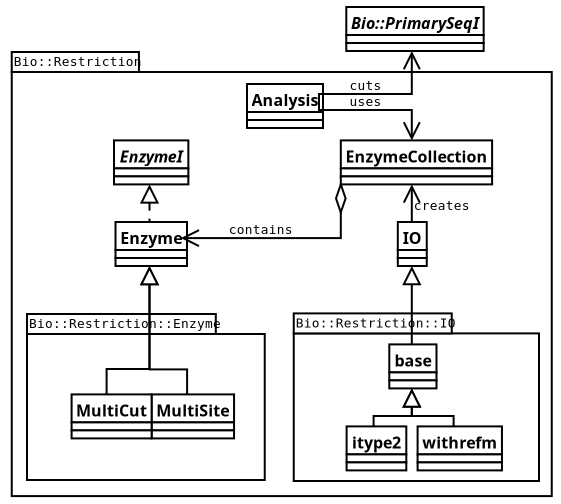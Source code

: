 <?xml version="1.0" encoding="UTF-8"?>
<dia:diagram xmlns:dia="http://www.lysator.liu.se/~alla/dia/"><dia:layer name="Background" visible="true"><dia:object type="Standard - Box" version="0" id="O0"><dia:attribute name="obj_pos"><dia:point val="29.63,24.28"/></dia:attribute><dia:attribute name="obj_bb"><dia:rectangle val="29.58,24.23;31.117,25.63"/></dia:attribute><dia:attribute name="elem_corner"><dia:point val="29.63,24.28"/></dia:attribute><dia:attribute name="elem_width"><dia:real val="1.437"/></dia:attribute><dia:attribute name="elem_height"><dia:real val="1.3"/></dia:attribute><dia:attribute name="border_color"><dia:color val="#ffffff"/></dia:attribute><dia:attribute name="show_background"><dia:boolean val="true"/></dia:attribute></dia:object><dia:object type="UML - LargePackage" version="0" id="O1"><dia:attribute name="obj_pos"><dia:point val="3.687,4.05"/></dia:attribute><dia:attribute name="obj_bb"><dia:rectangle val="3.637,2.2;30.737,25.305"/></dia:attribute><dia:attribute name="elem_corner"><dia:point val="3.687,4.05"/></dia:attribute><dia:attribute name="elem_width"><dia:real val="27"/></dia:attribute><dia:attribute name="elem_height"><dia:real val="21.205"/></dia:attribute><dia:attribute name="stereotype"><dia:string>##</dia:string></dia:attribute><dia:attribute name="name"><dia:string>#Bio::Restriction#</dia:string></dia:attribute></dia:object><dia:object type="UML - Class" version="0" id="O2"><dia:attribute name="obj_pos"><dia:point val="15.45,4.65"/></dia:attribute><dia:attribute name="obj_bb"><dia:rectangle val="15.4,4.6;19.1,6.9"/></dia:attribute><dia:attribute name="elem_corner"><dia:point val="15.45,4.65"/></dia:attribute><dia:attribute name="elem_width"><dia:real val="3.6"/></dia:attribute><dia:attribute name="elem_height"><dia:real val="2.2"/></dia:attribute><dia:attribute name="name"><dia:string>#Analysis#</dia:string></dia:attribute><dia:attribute name="stereotype"><dia:string>##</dia:string></dia:attribute><dia:attribute name="comment"><dia:string>##</dia:string></dia:attribute><dia:attribute name="abstract"><dia:boolean val="false"/></dia:attribute><dia:attribute name="suppress_attributes"><dia:boolean val="false"/></dia:attribute><dia:attribute name="suppress_operations"><dia:boolean val="false"/></dia:attribute><dia:attribute name="visible_attributes"><dia:boolean val="true"/></dia:attribute><dia:attribute name="visible_operations"><dia:boolean val="true"/></dia:attribute><dia:attribute name="visible_comments"><dia:boolean val="false"/></dia:attribute><dia:attribute name="foreground_color"><dia:color val="#000000"/></dia:attribute><dia:attribute name="background_color"><dia:color val="#ffffff"/></dia:attribute><dia:attribute name="normal_font"><dia:font family="monospace" style="0" name="Courier"/></dia:attribute><dia:attribute name="abstract_font"><dia:font family="monospace" style="88" name="Courier"/></dia:attribute><dia:attribute name="polymorphic_font"><dia:font family="monospace" style="8" name="Courier"/></dia:attribute><dia:attribute name="classname_font"><dia:font family="sans" style="80" name="Courier"/></dia:attribute><dia:attribute name="abstract_classname_font"><dia:font family="sans" style="88" name="Courier"/></dia:attribute><dia:attribute name="comment_font"><dia:font family="sans" style="8" name="Courier"/></dia:attribute><dia:attribute name="font_height"><dia:real val="0.8"/></dia:attribute><dia:attribute name="polymorphic_font_height"><dia:real val="0.8"/></dia:attribute><dia:attribute name="abstract_font_height"><dia:real val="0.8"/></dia:attribute><dia:attribute name="classname_font_height"><dia:real val="1"/></dia:attribute><dia:attribute name="abstract_classname_font_height"><dia:real val="1"/></dia:attribute><dia:attribute name="comment_font_height"><dia:real val="1"/></dia:attribute><dia:attribute name="attributes"/><dia:attribute name="operations"/><dia:attribute name="template"><dia:boolean val="false"/></dia:attribute><dia:attribute name="templates"/></dia:object><dia:object type="UML - Class" version="0" id="O3"><dia:attribute name="obj_pos"><dia:point val="8.875,11.55"/></dia:attribute><dia:attribute name="obj_bb"><dia:rectangle val="8.825,11.5;12.325,13.8"/></dia:attribute><dia:attribute name="elem_corner"><dia:point val="8.875,11.55"/></dia:attribute><dia:attribute name="elem_width"><dia:real val="3.4"/></dia:attribute><dia:attribute name="elem_height"><dia:real val="2.2"/></dia:attribute><dia:attribute name="name"><dia:string>#Enzyme#</dia:string></dia:attribute><dia:attribute name="stereotype"><dia:string>##</dia:string></dia:attribute><dia:attribute name="comment"><dia:string>##</dia:string></dia:attribute><dia:attribute name="abstract"><dia:boolean val="false"/></dia:attribute><dia:attribute name="suppress_attributes"><dia:boolean val="false"/></dia:attribute><dia:attribute name="suppress_operations"><dia:boolean val="false"/></dia:attribute><dia:attribute name="visible_attributes"><dia:boolean val="true"/></dia:attribute><dia:attribute name="visible_operations"><dia:boolean val="true"/></dia:attribute><dia:attribute name="visible_comments"><dia:boolean val="false"/></dia:attribute><dia:attribute name="foreground_color"><dia:color val="#000000"/></dia:attribute><dia:attribute name="background_color"><dia:color val="#ffffff"/></dia:attribute><dia:attribute name="normal_font"><dia:font family="monospace" style="0" name="Courier"/></dia:attribute><dia:attribute name="abstract_font"><dia:font family="monospace" style="88" name="Courier"/></dia:attribute><dia:attribute name="polymorphic_font"><dia:font family="monospace" style="8" name="Courier"/></dia:attribute><dia:attribute name="classname_font"><dia:font family="sans" style="80" name="Courier"/></dia:attribute><dia:attribute name="abstract_classname_font"><dia:font family="sans" style="88" name="Courier"/></dia:attribute><dia:attribute name="comment_font"><dia:font family="sans" style="8" name="Courier"/></dia:attribute><dia:attribute name="font_height"><dia:real val="0.8"/></dia:attribute><dia:attribute name="polymorphic_font_height"><dia:real val="0.8"/></dia:attribute><dia:attribute name="abstract_font_height"><dia:real val="0.8"/></dia:attribute><dia:attribute name="classname_font_height"><dia:real val="1"/></dia:attribute><dia:attribute name="abstract_classname_font_height"><dia:real val="1"/></dia:attribute><dia:attribute name="comment_font_height"><dia:real val="1"/></dia:attribute><dia:attribute name="attributes"/><dia:attribute name="operations"/><dia:attribute name="template"><dia:boolean val="false"/></dia:attribute><dia:attribute name="templates"/></dia:object><dia:object type="UML - Class" version="0" id="O4"><dia:attribute name="obj_pos"><dia:point val="20.14,7.47"/></dia:attribute><dia:attribute name="obj_bb"><dia:rectangle val="20.09,7.42;27.29,9.72"/></dia:attribute><dia:attribute name="elem_corner"><dia:point val="20.14,7.47"/></dia:attribute><dia:attribute name="elem_width"><dia:real val="7.1"/></dia:attribute><dia:attribute name="elem_height"><dia:real val="2.2"/></dia:attribute><dia:attribute name="name"><dia:string>#EnzymeCollection#</dia:string></dia:attribute><dia:attribute name="stereotype"><dia:string>##</dia:string></dia:attribute><dia:attribute name="comment"><dia:string>##</dia:string></dia:attribute><dia:attribute name="abstract"><dia:boolean val="false"/></dia:attribute><dia:attribute name="suppress_attributes"><dia:boolean val="false"/></dia:attribute><dia:attribute name="suppress_operations"><dia:boolean val="false"/></dia:attribute><dia:attribute name="visible_attributes"><dia:boolean val="true"/></dia:attribute><dia:attribute name="visible_operations"><dia:boolean val="true"/></dia:attribute><dia:attribute name="visible_comments"><dia:boolean val="false"/></dia:attribute><dia:attribute name="foreground_color"><dia:color val="#000000"/></dia:attribute><dia:attribute name="background_color"><dia:color val="#ffffff"/></dia:attribute><dia:attribute name="normal_font"><dia:font family="monospace" style="0" name="Courier"/></dia:attribute><dia:attribute name="abstract_font"><dia:font family="monospace" style="88" name="Courier"/></dia:attribute><dia:attribute name="polymorphic_font"><dia:font family="monospace" style="8" name="Courier"/></dia:attribute><dia:attribute name="classname_font"><dia:font family="sans" style="80" name="Courier"/></dia:attribute><dia:attribute name="abstract_classname_font"><dia:font family="sans" style="88" name="Courier"/></dia:attribute><dia:attribute name="comment_font"><dia:font family="sans" style="8" name="Courier"/></dia:attribute><dia:attribute name="font_height"><dia:real val="0.8"/></dia:attribute><dia:attribute name="polymorphic_font_height"><dia:real val="0.8"/></dia:attribute><dia:attribute name="abstract_font_height"><dia:real val="0.8"/></dia:attribute><dia:attribute name="classname_font_height"><dia:real val="1"/></dia:attribute><dia:attribute name="abstract_classname_font_height"><dia:real val="1"/></dia:attribute><dia:attribute name="comment_font_height"><dia:real val="1"/></dia:attribute><dia:attribute name="attributes"/><dia:attribute name="operations"/><dia:attribute name="template"><dia:boolean val="false"/></dia:attribute><dia:attribute name="templates"/></dia:object><dia:object type="UML - Class" version="0" id="O5"><dia:attribute name="obj_pos"><dia:point val="22.99,11.55"/></dia:attribute><dia:attribute name="obj_bb"><dia:rectangle val="22.94,11.5;24.44,13.8"/></dia:attribute><dia:attribute name="elem_corner"><dia:point val="22.99,11.55"/></dia:attribute><dia:attribute name="elem_width"><dia:real val="1.4"/></dia:attribute><dia:attribute name="elem_height"><dia:real val="2.2"/></dia:attribute><dia:attribute name="name"><dia:string>#IO#</dia:string></dia:attribute><dia:attribute name="stereotype"><dia:string>##</dia:string></dia:attribute><dia:attribute name="comment"><dia:string>##</dia:string></dia:attribute><dia:attribute name="abstract"><dia:boolean val="false"/></dia:attribute><dia:attribute name="suppress_attributes"><dia:boolean val="false"/></dia:attribute><dia:attribute name="suppress_operations"><dia:boolean val="false"/></dia:attribute><dia:attribute name="visible_attributes"><dia:boolean val="true"/></dia:attribute><dia:attribute name="visible_operations"><dia:boolean val="true"/></dia:attribute><dia:attribute name="visible_comments"><dia:boolean val="false"/></dia:attribute><dia:attribute name="foreground_color"><dia:color val="#000000"/></dia:attribute><dia:attribute name="background_color"><dia:color val="#ffffff"/></dia:attribute><dia:attribute name="normal_font"><dia:font family="monospace" style="0" name="Courier"/></dia:attribute><dia:attribute name="abstract_font"><dia:font family="monospace" style="88" name="Courier"/></dia:attribute><dia:attribute name="polymorphic_font"><dia:font family="monospace" style="8" name="Courier"/></dia:attribute><dia:attribute name="classname_font"><dia:font family="sans" style="80" name="Courier"/></dia:attribute><dia:attribute name="abstract_classname_font"><dia:font family="sans" style="88" name="Courier"/></dia:attribute><dia:attribute name="comment_font"><dia:font family="sans" style="8" name="Courier"/></dia:attribute><dia:attribute name="font_height"><dia:real val="0.8"/></dia:attribute><dia:attribute name="polymorphic_font_height"><dia:real val="0.8"/></dia:attribute><dia:attribute name="abstract_font_height"><dia:real val="0.8"/></dia:attribute><dia:attribute name="classname_font_height"><dia:real val="1"/></dia:attribute><dia:attribute name="abstract_classname_font_height"><dia:real val="1"/></dia:attribute><dia:attribute name="comment_font_height"><dia:real val="1"/></dia:attribute><dia:attribute name="attributes"/><dia:attribute name="operations"/><dia:attribute name="template"><dia:boolean val="false"/></dia:attribute><dia:attribute name="templates"/></dia:object><dia:object type="UML - LargePackage" version="0" id="O6"><dia:attribute name="obj_pos"><dia:point val="4.45,17.15"/></dia:attribute><dia:attribute name="obj_bb"><dia:rectangle val="4.4,15.3;16.387,24.5"/></dia:attribute><dia:attribute name="elem_corner"><dia:point val="4.45,17.15"/></dia:attribute><dia:attribute name="elem_width"><dia:real val="11.887"/></dia:attribute><dia:attribute name="elem_height"><dia:real val="7.3"/></dia:attribute><dia:attribute name="stereotype"><dia:string>##</dia:string></dia:attribute><dia:attribute name="name"><dia:string>#Bio::Restriction::Enzyme#</dia:string></dia:attribute></dia:object><dia:object type="UML - Class" version="0" id="O7"><dia:attribute name="obj_pos"><dia:point val="10.68,20.17"/></dia:attribute><dia:attribute name="obj_bb"><dia:rectangle val="10.63,20.12;14.28,22.42"/></dia:attribute><dia:attribute name="elem_corner"><dia:point val="10.68,20.17"/></dia:attribute><dia:attribute name="elem_width"><dia:real val="3.55"/></dia:attribute><dia:attribute name="elem_height"><dia:real val="2.2"/></dia:attribute><dia:attribute name="name"><dia:string>#MultiSite#</dia:string></dia:attribute><dia:attribute name="stereotype"><dia:string>##</dia:string></dia:attribute><dia:attribute name="comment"><dia:string>##</dia:string></dia:attribute><dia:attribute name="abstract"><dia:boolean val="false"/></dia:attribute><dia:attribute name="suppress_attributes"><dia:boolean val="false"/></dia:attribute><dia:attribute name="suppress_operations"><dia:boolean val="false"/></dia:attribute><dia:attribute name="visible_attributes"><dia:boolean val="true"/></dia:attribute><dia:attribute name="visible_operations"><dia:boolean val="true"/></dia:attribute><dia:attribute name="visible_comments"><dia:boolean val="false"/></dia:attribute><dia:attribute name="foreground_color"><dia:color val="#000000"/></dia:attribute><dia:attribute name="background_color"><dia:color val="#ffffff"/></dia:attribute><dia:attribute name="normal_font"><dia:font family="monospace" style="0" name="Courier"/></dia:attribute><dia:attribute name="abstract_font"><dia:font family="monospace" style="88" name="Courier"/></dia:attribute><dia:attribute name="polymorphic_font"><dia:font family="monospace" style="8" name="Courier"/></dia:attribute><dia:attribute name="classname_font"><dia:font family="sans" style="80" name="Courier"/></dia:attribute><dia:attribute name="abstract_classname_font"><dia:font family="sans" style="88" name="Courier"/></dia:attribute><dia:attribute name="comment_font"><dia:font family="sans" style="8" name="Courier"/></dia:attribute><dia:attribute name="font_height"><dia:real val="0.8"/></dia:attribute><dia:attribute name="polymorphic_font_height"><dia:real val="0.8"/></dia:attribute><dia:attribute name="abstract_font_height"><dia:real val="0.8"/></dia:attribute><dia:attribute name="classname_font_height"><dia:real val="1"/></dia:attribute><dia:attribute name="abstract_classname_font_height"><dia:real val="1"/></dia:attribute><dia:attribute name="comment_font_height"><dia:real val="1"/></dia:attribute><dia:attribute name="attributes"/><dia:attribute name="operations"/><dia:attribute name="template"><dia:boolean val="false"/></dia:attribute><dia:attribute name="templates"/></dia:object><dia:object type="UML - Class" version="0" id="O8"><dia:attribute name="obj_pos"><dia:point val="6.68,20.17"/></dia:attribute><dia:attribute name="obj_bb"><dia:rectangle val="6.63,20.12;10.23,22.42"/></dia:attribute><dia:attribute name="elem_corner"><dia:point val="6.68,20.17"/></dia:attribute><dia:attribute name="elem_width"><dia:real val="3.5"/></dia:attribute><dia:attribute name="elem_height"><dia:real val="2.2"/></dia:attribute><dia:attribute name="name"><dia:string>#MultiCut#</dia:string></dia:attribute><dia:attribute name="stereotype"><dia:string>##</dia:string></dia:attribute><dia:attribute name="comment"><dia:string>##</dia:string></dia:attribute><dia:attribute name="abstract"><dia:boolean val="false"/></dia:attribute><dia:attribute name="suppress_attributes"><dia:boolean val="false"/></dia:attribute><dia:attribute name="suppress_operations"><dia:boolean val="false"/></dia:attribute><dia:attribute name="visible_attributes"><dia:boolean val="true"/></dia:attribute><dia:attribute name="visible_operations"><dia:boolean val="true"/></dia:attribute><dia:attribute name="visible_comments"><dia:boolean val="false"/></dia:attribute><dia:attribute name="foreground_color"><dia:color val="#000000"/></dia:attribute><dia:attribute name="background_color"><dia:color val="#ffffff"/></dia:attribute><dia:attribute name="normal_font"><dia:font family="monospace" style="0" name="Courier"/></dia:attribute><dia:attribute name="abstract_font"><dia:font family="monospace" style="88" name="Courier"/></dia:attribute><dia:attribute name="polymorphic_font"><dia:font family="monospace" style="8" name="Courier"/></dia:attribute><dia:attribute name="classname_font"><dia:font family="sans" style="80" name="Courier"/></dia:attribute><dia:attribute name="abstract_classname_font"><dia:font family="sans" style="88" name="Courier"/></dia:attribute><dia:attribute name="comment_font"><dia:font family="sans" style="8" name="Courier"/></dia:attribute><dia:attribute name="font_height"><dia:real val="0.8"/></dia:attribute><dia:attribute name="polymorphic_font_height"><dia:real val="0.8"/></dia:attribute><dia:attribute name="abstract_font_height"><dia:real val="0.8"/></dia:attribute><dia:attribute name="classname_font_height"><dia:real val="1"/></dia:attribute><dia:attribute name="abstract_classname_font_height"><dia:real val="1"/></dia:attribute><dia:attribute name="comment_font_height"><dia:real val="1"/></dia:attribute><dia:attribute name="attributes"/><dia:attribute name="operations"/><dia:attribute name="template"><dia:boolean val="false"/></dia:attribute><dia:attribute name="templates"/></dia:object><dia:object type="UML - LargePackage" version="0" id="O9"><dia:attribute name="obj_pos"><dia:point val="17.787,17.12"/></dia:attribute><dia:attribute name="obj_bb"><dia:rectangle val="17.737,15.27;30.1,24.55"/></dia:attribute><dia:attribute name="elem_corner"><dia:point val="17.787,17.12"/></dia:attribute><dia:attribute name="elem_width"><dia:real val="12.263"/></dia:attribute><dia:attribute name="elem_height"><dia:real val="7.38"/></dia:attribute><dia:attribute name="stereotype"><dia:string>##</dia:string></dia:attribute><dia:attribute name="name"><dia:string>#Bio::Restriction::IO#</dia:string></dia:attribute></dia:object><dia:object type="UML - Class" version="0" id="O10"><dia:attribute name="obj_pos"><dia:point val="22.565,17.67"/></dia:attribute><dia:attribute name="obj_bb"><dia:rectangle val="22.515,17.62;24.865,19.92"/></dia:attribute><dia:attribute name="elem_corner"><dia:point val="22.565,17.67"/></dia:attribute><dia:attribute name="elem_width"><dia:real val="2.25"/></dia:attribute><dia:attribute name="elem_height"><dia:real val="2.2"/></dia:attribute><dia:attribute name="name"><dia:string>#base#</dia:string></dia:attribute><dia:attribute name="stereotype"><dia:string>##</dia:string></dia:attribute><dia:attribute name="comment"><dia:string>##</dia:string></dia:attribute><dia:attribute name="abstract"><dia:boolean val="false"/></dia:attribute><dia:attribute name="suppress_attributes"><dia:boolean val="false"/></dia:attribute><dia:attribute name="suppress_operations"><dia:boolean val="false"/></dia:attribute><dia:attribute name="visible_attributes"><dia:boolean val="true"/></dia:attribute><dia:attribute name="visible_operations"><dia:boolean val="true"/></dia:attribute><dia:attribute name="visible_comments"><dia:boolean val="false"/></dia:attribute><dia:attribute name="foreground_color"><dia:color val="#000000"/></dia:attribute><dia:attribute name="background_color"><dia:color val="#ffffff"/></dia:attribute><dia:attribute name="normal_font"><dia:font family="monospace" style="0" name="Courier"/></dia:attribute><dia:attribute name="abstract_font"><dia:font family="monospace" style="88" name="Courier"/></dia:attribute><dia:attribute name="polymorphic_font"><dia:font family="monospace" style="8" name="Courier"/></dia:attribute><dia:attribute name="classname_font"><dia:font family="sans" style="80" name="Courier"/></dia:attribute><dia:attribute name="abstract_classname_font"><dia:font family="sans" style="88" name="Courier"/></dia:attribute><dia:attribute name="comment_font"><dia:font family="sans" style="8" name="Courier"/></dia:attribute><dia:attribute name="font_height"><dia:real val="0.8"/></dia:attribute><dia:attribute name="polymorphic_font_height"><dia:real val="0.8"/></dia:attribute><dia:attribute name="abstract_font_height"><dia:real val="0.8"/></dia:attribute><dia:attribute name="classname_font_height"><dia:real val="1"/></dia:attribute><dia:attribute name="abstract_classname_font_height"><dia:real val="1"/></dia:attribute><dia:attribute name="comment_font_height"><dia:real val="1"/></dia:attribute><dia:attribute name="attributes"/><dia:attribute name="operations"/><dia:attribute name="template"><dia:boolean val="false"/></dia:attribute><dia:attribute name="templates"/></dia:object><dia:object type="UML - Class" version="0" id="O11"><dia:attribute name="obj_pos"><dia:point val="20.43,21.77"/></dia:attribute><dia:attribute name="obj_bb"><dia:rectangle val="20.38,21.72;23.18,24.02"/></dia:attribute><dia:attribute name="elem_corner"><dia:point val="20.43,21.77"/></dia:attribute><dia:attribute name="elem_width"><dia:real val="2.7"/></dia:attribute><dia:attribute name="elem_height"><dia:real val="2.2"/></dia:attribute><dia:attribute name="name"><dia:string>#itype2#</dia:string></dia:attribute><dia:attribute name="stereotype"><dia:string>##</dia:string></dia:attribute><dia:attribute name="comment"><dia:string>##</dia:string></dia:attribute><dia:attribute name="abstract"><dia:boolean val="false"/></dia:attribute><dia:attribute name="suppress_attributes"><dia:boolean val="false"/></dia:attribute><dia:attribute name="suppress_operations"><dia:boolean val="false"/></dia:attribute><dia:attribute name="visible_attributes"><dia:boolean val="true"/></dia:attribute><dia:attribute name="visible_operations"><dia:boolean val="true"/></dia:attribute><dia:attribute name="visible_comments"><dia:boolean val="false"/></dia:attribute><dia:attribute name="foreground_color"><dia:color val="#000000"/></dia:attribute><dia:attribute name="background_color"><dia:color val="#ffffff"/></dia:attribute><dia:attribute name="normal_font"><dia:font family="monospace" style="0" name="Courier"/></dia:attribute><dia:attribute name="abstract_font"><dia:font family="monospace" style="88" name="Courier"/></dia:attribute><dia:attribute name="polymorphic_font"><dia:font family="monospace" style="8" name="Courier"/></dia:attribute><dia:attribute name="classname_font"><dia:font family="sans" style="80" name="Courier"/></dia:attribute><dia:attribute name="abstract_classname_font"><dia:font family="sans" style="88" name="Courier"/></dia:attribute><dia:attribute name="comment_font"><dia:font family="sans" style="8" name="Courier"/></dia:attribute><dia:attribute name="font_height"><dia:real val="0.8"/></dia:attribute><dia:attribute name="polymorphic_font_height"><dia:real val="0.8"/></dia:attribute><dia:attribute name="abstract_font_height"><dia:real val="0.8"/></dia:attribute><dia:attribute name="classname_font_height"><dia:real val="1"/></dia:attribute><dia:attribute name="abstract_classname_font_height"><dia:real val="1"/></dia:attribute><dia:attribute name="comment_font_height"><dia:real val="1"/></dia:attribute><dia:attribute name="attributes"/><dia:attribute name="operations"/><dia:attribute name="template"><dia:boolean val="false"/></dia:attribute><dia:attribute name="templates"/></dia:object><dia:object type="UML - Class" version="0" id="O12"><dia:attribute name="obj_pos"><dia:point val="23.98,21.77"/></dia:attribute><dia:attribute name="obj_bb"><dia:rectangle val="23.93,21.72;27.63,24.02"/></dia:attribute><dia:attribute name="elem_corner"><dia:point val="23.98,21.77"/></dia:attribute><dia:attribute name="elem_width"><dia:real val="3.6"/></dia:attribute><dia:attribute name="elem_height"><dia:real val="2.2"/></dia:attribute><dia:attribute name="name"><dia:string>#withrefm#</dia:string></dia:attribute><dia:attribute name="stereotype"><dia:string>##</dia:string></dia:attribute><dia:attribute name="comment"><dia:string>##</dia:string></dia:attribute><dia:attribute name="abstract"><dia:boolean val="false"/></dia:attribute><dia:attribute name="suppress_attributes"><dia:boolean val="false"/></dia:attribute><dia:attribute name="suppress_operations"><dia:boolean val="false"/></dia:attribute><dia:attribute name="visible_attributes"><dia:boolean val="true"/></dia:attribute><dia:attribute name="visible_operations"><dia:boolean val="true"/></dia:attribute><dia:attribute name="visible_comments"><dia:boolean val="false"/></dia:attribute><dia:attribute name="foreground_color"><dia:color val="#000000"/></dia:attribute><dia:attribute name="background_color"><dia:color val="#ffffff"/></dia:attribute><dia:attribute name="normal_font"><dia:font family="monospace" style="0" name="Courier"/></dia:attribute><dia:attribute name="abstract_font"><dia:font family="monospace" style="88" name="Courier"/></dia:attribute><dia:attribute name="polymorphic_font"><dia:font family="monospace" style="8" name="Courier"/></dia:attribute><dia:attribute name="classname_font"><dia:font family="sans" style="80" name="Courier"/></dia:attribute><dia:attribute name="abstract_classname_font"><dia:font family="sans" style="88" name="Courier"/></dia:attribute><dia:attribute name="comment_font"><dia:font family="sans" style="8" name="Courier"/></dia:attribute><dia:attribute name="font_height"><dia:real val="0.8"/></dia:attribute><dia:attribute name="polymorphic_font_height"><dia:real val="0.8"/></dia:attribute><dia:attribute name="abstract_font_height"><dia:real val="0.8"/></dia:attribute><dia:attribute name="classname_font_height"><dia:real val="1"/></dia:attribute><dia:attribute name="abstract_classname_font_height"><dia:real val="1"/></dia:attribute><dia:attribute name="comment_font_height"><dia:real val="1"/></dia:attribute><dia:attribute name="attributes"/><dia:attribute name="operations"/><dia:attribute name="template"><dia:boolean val="false"/></dia:attribute><dia:attribute name="templates"/></dia:object><dia:object type="UML - Class" version="0" id="O13"><dia:attribute name="obj_pos"><dia:point val="8.8,7.47"/></dia:attribute><dia:attribute name="obj_bb"><dia:rectangle val="8.75,7.42;12.4,9.72"/></dia:attribute><dia:attribute name="elem_corner"><dia:point val="8.8,7.47"/></dia:attribute><dia:attribute name="elem_width"><dia:real val="3.55"/></dia:attribute><dia:attribute name="elem_height"><dia:real val="2.2"/></dia:attribute><dia:attribute name="name"><dia:string>#EnzymeI#</dia:string></dia:attribute><dia:attribute name="stereotype"><dia:string>##</dia:string></dia:attribute><dia:attribute name="comment"><dia:string>##</dia:string></dia:attribute><dia:attribute name="abstract"><dia:boolean val="true"/></dia:attribute><dia:attribute name="suppress_attributes"><dia:boolean val="false"/></dia:attribute><dia:attribute name="suppress_operations"><dia:boolean val="false"/></dia:attribute><dia:attribute name="visible_attributes"><dia:boolean val="true"/></dia:attribute><dia:attribute name="visible_operations"><dia:boolean val="true"/></dia:attribute><dia:attribute name="visible_comments"><dia:boolean val="false"/></dia:attribute><dia:attribute name="foreground_color"><dia:color val="#000000"/></dia:attribute><dia:attribute name="background_color"><dia:color val="#ffffff"/></dia:attribute><dia:attribute name="normal_font"><dia:font family="monospace" style="0" name="Courier"/></dia:attribute><dia:attribute name="abstract_font"><dia:font family="monospace" style="88" name="Courier"/></dia:attribute><dia:attribute name="polymorphic_font"><dia:font family="monospace" style="8" name="Courier"/></dia:attribute><dia:attribute name="classname_font"><dia:font family="sans" style="80" name="Courier"/></dia:attribute><dia:attribute name="abstract_classname_font"><dia:font family="sans" style="88" name="Courier"/></dia:attribute><dia:attribute name="comment_font"><dia:font family="sans" style="8" name="Courier"/></dia:attribute><dia:attribute name="font_height"><dia:real val="0.8"/></dia:attribute><dia:attribute name="polymorphic_font_height"><dia:real val="0.8"/></dia:attribute><dia:attribute name="abstract_font_height"><dia:real val="0.8"/></dia:attribute><dia:attribute name="classname_font_height"><dia:real val="1"/></dia:attribute><dia:attribute name="abstract_classname_font_height"><dia:real val="1"/></dia:attribute><dia:attribute name="comment_font_height"><dia:real val="1"/></dia:attribute><dia:attribute name="attributes"/><dia:attribute name="operations"/><dia:attribute name="template"><dia:boolean val="false"/></dia:attribute><dia:attribute name="templates"/></dia:object><dia:object type="UML - Generalization" version="0" id="O14"><dia:attribute name="obj_pos"><dia:point val="10.575,13.75"/></dia:attribute><dia:attribute name="obj_bb"><dia:rectangle val="8.38,13.7;11.425,20.22"/></dia:attribute><dia:attribute name="orth_points"><dia:point val="10.575,13.75"/><dia:point val="10.575,18.9"/><dia:point val="8.43,18.9"/><dia:point val="8.43,20.17"/></dia:attribute><dia:attribute name="orth_orient"><dia:enum val="1"/><dia:enum val="0"/><dia:enum val="1"/></dia:attribute><dia:attribute name="name"><dia:string>##</dia:string></dia:attribute><dia:attribute name="stereotype"><dia:string>##</dia:string></dia:attribute><dia:connections><dia:connection handle="0" to="O3" connection="6"/><dia:connection handle="1" to="O8" connection="1"/></dia:connections></dia:object><dia:object type="UML - Generalization" version="0" id="O15"><dia:attribute name="obj_pos"><dia:point val="10.575,13.75"/></dia:attribute><dia:attribute name="obj_bb"><dia:rectangle val="9.725,13.7;12.505,20.22"/></dia:attribute><dia:attribute name="orth_points"><dia:point val="10.575,13.75"/><dia:point val="10.575,18.92"/><dia:point val="12.455,18.92"/><dia:point val="12.455,20.17"/></dia:attribute><dia:attribute name="orth_orient"><dia:enum val="1"/><dia:enum val="0"/><dia:enum val="1"/></dia:attribute><dia:attribute name="name"><dia:string>##</dia:string></dia:attribute><dia:attribute name="stereotype"><dia:string>##</dia:string></dia:attribute><dia:connections><dia:connection handle="0" to="O3" connection="6"/><dia:connection handle="1" to="O7" connection="1"/></dia:connections></dia:object><dia:object type="UML - Generalization" version="0" id="O16"><dia:attribute name="obj_pos"><dia:point val="23.69,13.75"/></dia:attribute><dia:attribute name="obj_bb"><dia:rectangle val="22.84,13.7;24.54,17.75"/></dia:attribute><dia:attribute name="orth_points"><dia:point val="23.69,13.75"/><dia:point val="23.69,17"/><dia:point val="23.69,17"/><dia:point val="23.69,17.67"/></dia:attribute><dia:attribute name="orth_orient"><dia:enum val="1"/><dia:enum val="0"/><dia:enum val="1"/></dia:attribute><dia:attribute name="name"><dia:string>##</dia:string></dia:attribute><dia:attribute name="stereotype"><dia:string>##</dia:string></dia:attribute><dia:connections><dia:connection handle="0" to="O5" connection="6"/><dia:connection handle="1" to="O10" connection="1"/></dia:connections></dia:object><dia:object type="UML - Generalization" version="0" id="O17"><dia:attribute name="obj_pos"><dia:point val="23.69,19.87"/></dia:attribute><dia:attribute name="obj_bb"><dia:rectangle val="22.84,19.82;25.83,22"/></dia:attribute><dia:attribute name="orth_points"><dia:point val="23.69,19.87"/><dia:point val="23.69,21.25"/><dia:point val="25.78,21.25"/><dia:point val="25.78,21.77"/></dia:attribute><dia:attribute name="orth_orient"><dia:enum val="1"/><dia:enum val="0"/><dia:enum val="1"/></dia:attribute><dia:attribute name="name"><dia:string>##</dia:string></dia:attribute><dia:attribute name="stereotype"><dia:string>##</dia:string></dia:attribute><dia:connections><dia:connection handle="0" to="O10" connection="6"/><dia:connection handle="1" to="O12" connection="1"/></dia:connections></dia:object><dia:object type="UML - Generalization" version="0" id="O18"><dia:attribute name="obj_pos"><dia:point val="23.69,19.87"/></dia:attribute><dia:attribute name="obj_bb"><dia:rectangle val="21.73,19.82;24.54,22"/></dia:attribute><dia:attribute name="orth_points"><dia:point val="23.69,19.87"/><dia:point val="23.69,21.25"/><dia:point val="21.78,21.25"/><dia:point val="21.78,21.77"/></dia:attribute><dia:attribute name="orth_orient"><dia:enum val="1"/><dia:enum val="0"/><dia:enum val="1"/></dia:attribute><dia:attribute name="name"><dia:string>##</dia:string></dia:attribute><dia:attribute name="stereotype"><dia:string>##</dia:string></dia:attribute><dia:connections><dia:connection handle="0" to="O10" connection="6"/><dia:connection handle="1" to="O11" connection="1"/></dia:connections></dia:object><dia:object type="UML - Realizes" version="0" id="O19"><dia:attribute name="obj_pos"><dia:point val="10.575,9.67"/></dia:attribute><dia:attribute name="obj_bb"><dia:rectangle val="9.725,9.62;11.425,11.8"/></dia:attribute><dia:attribute name="orth_points"><dia:point val="10.575,9.67"/><dia:point val="10.575,11.05"/><dia:point val="10.575,11.05"/><dia:point val="10.575,11.55"/></dia:attribute><dia:attribute name="orth_orient"><dia:enum val="1"/><dia:enum val="0"/><dia:enum val="1"/></dia:attribute><dia:attribute name="name"><dia:string>##</dia:string></dia:attribute><dia:attribute name="stereotype"><dia:string>##</dia:string></dia:attribute><dia:connections><dia:connection handle="0" to="O13" connection="6"/><dia:connection handle="1" to="O3" connection="1"/></dia:connections></dia:object><dia:object type="UML - Association" version="0" id="O20"><dia:attribute name="obj_pos"><dia:point val="23.69,9.67"/></dia:attribute><dia:attribute name="obj_bb"><dia:rectangle val="22.465,9.62;24.915,12.07"/></dia:attribute><dia:attribute name="orth_points"><dia:point val="23.69,9.67"/><dia:point val="23.69,11.155"/><dia:point val="23.69,11.155"/><dia:point val="23.69,11.55"/></dia:attribute><dia:attribute name="orth_orient"><dia:enum val="1"/><dia:enum val="0"/><dia:enum val="1"/></dia:attribute><dia:attribute name="name"><dia:string>#creates#</dia:string></dia:attribute><dia:attribute name="direction"><dia:enum val="0"/></dia:attribute><dia:attribute name="ends"><dia:composite><dia:attribute name="role"><dia:string>##</dia:string></dia:attribute><dia:attribute name="multiplicity"><dia:string>##</dia:string></dia:attribute><dia:attribute name="arrow"><dia:boolean val="true"/></dia:attribute><dia:attribute name="aggregate"><dia:enum val="0"/></dia:attribute></dia:composite><dia:composite><dia:attribute name="role"><dia:string>##</dia:string></dia:attribute><dia:attribute name="multiplicity"><dia:string>##</dia:string></dia:attribute><dia:attribute name="arrow"><dia:boolean val="false"/></dia:attribute><dia:attribute name="aggregate"><dia:enum val="0"/></dia:attribute></dia:composite></dia:attribute><dia:connections><dia:connection handle="0" to="O4" connection="6"/><dia:connection handle="1" to="O5" connection="1"/></dia:connections></dia:object><dia:object type="UML - Association" version="0" id="O21"><dia:attribute name="obj_pos"><dia:point val="12.137,12.355"/></dia:attribute><dia:attribute name="obj_bb"><dia:rectangle val="12.137,8.92;20.89,14.755"/></dia:attribute><dia:attribute name="orth_points"><dia:point val="12.137,12.355"/><dia:point val="12.137,12.355"/><dia:point val="20.14,12.355"/><dia:point val="20.14,9.67"/></dia:attribute><dia:attribute name="orth_orient"><dia:enum val="1"/><dia:enum val="0"/><dia:enum val="1"/></dia:attribute><dia:attribute name="name"><dia:string>#contains#</dia:string></dia:attribute><dia:attribute name="direction"><dia:enum val="0"/></dia:attribute><dia:attribute name="ends"><dia:composite><dia:attribute name="role"><dia:string>##</dia:string></dia:attribute><dia:attribute name="multiplicity"><dia:string>##</dia:string></dia:attribute><dia:attribute name="arrow"><dia:boolean val="true"/></dia:attribute><dia:attribute name="aggregate"><dia:enum val="0"/></dia:attribute></dia:composite><dia:composite><dia:attribute name="role"><dia:string>##</dia:string></dia:attribute><dia:attribute name="multiplicity"><dia:string>##</dia:string></dia:attribute><dia:attribute name="arrow"><dia:boolean val="false"/></dia:attribute><dia:attribute name="aggregate"><dia:enum val="1"/></dia:attribute></dia:composite></dia:attribute><dia:connections><dia:connection handle="1" to="O4" connection="5"/></dia:connections></dia:object><dia:object type="UML - Association" version="0" id="O22"><dia:attribute name="obj_pos"><dia:point val="23.69,7.47"/></dia:attribute><dia:attribute name="obj_bb"><dia:rectangle val="19,5.07;24.49,7.52"/></dia:attribute><dia:attribute name="orth_points"><dia:point val="23.69,7.47"/><dia:point val="23.69,5.95"/><dia:point val="19.05,5.95"/><dia:point val="19.05,5.35"/></dia:attribute><dia:attribute name="orth_orient"><dia:enum val="1"/><dia:enum val="0"/><dia:enum val="1"/></dia:attribute><dia:attribute name="name"><dia:string>#uses#</dia:string></dia:attribute><dia:attribute name="direction"><dia:enum val="0"/></dia:attribute><dia:attribute name="ends"><dia:composite><dia:attribute name="role"><dia:string>##</dia:string></dia:attribute><dia:attribute name="multiplicity"><dia:string>##</dia:string></dia:attribute><dia:attribute name="arrow"><dia:boolean val="true"/></dia:attribute><dia:attribute name="aggregate"><dia:enum val="0"/></dia:attribute></dia:composite><dia:composite><dia:attribute name="role"><dia:string>##</dia:string></dia:attribute><dia:attribute name="multiplicity"><dia:string>##</dia:string></dia:attribute><dia:attribute name="arrow"><dia:boolean val="false"/></dia:attribute><dia:attribute name="aggregate"><dia:enum val="0"/></dia:attribute></dia:composite></dia:attribute><dia:connections><dia:connection handle="0" to="O4" connection="1"/><dia:connection handle="1" to="O2" connection="4"/></dia:connections></dia:object><dia:object type="UML - Class" version="0" id="O23"><dia:attribute name="obj_pos"><dia:point val="20.415,0.8"/></dia:attribute><dia:attribute name="obj_bb"><dia:rectangle val="20.365,0.75;27.015,3.05"/></dia:attribute><dia:attribute name="elem_corner"><dia:point val="20.415,0.8"/></dia:attribute><dia:attribute name="elem_width"><dia:real val="6.55"/></dia:attribute><dia:attribute name="elem_height"><dia:real val="2.2"/></dia:attribute><dia:attribute name="name"><dia:string>#Bio::PrimarySeqI#</dia:string></dia:attribute><dia:attribute name="stereotype"><dia:string>##</dia:string></dia:attribute><dia:attribute name="comment"><dia:string>##</dia:string></dia:attribute><dia:attribute name="abstract"><dia:boolean val="true"/></dia:attribute><dia:attribute name="suppress_attributes"><dia:boolean val="false"/></dia:attribute><dia:attribute name="suppress_operations"><dia:boolean val="false"/></dia:attribute><dia:attribute name="visible_attributes"><dia:boolean val="true"/></dia:attribute><dia:attribute name="visible_operations"><dia:boolean val="true"/></dia:attribute><dia:attribute name="visible_comments"><dia:boolean val="false"/></dia:attribute><dia:attribute name="foreground_color"><dia:color val="#000000"/></dia:attribute><dia:attribute name="background_color"><dia:color val="#ffffff"/></dia:attribute><dia:attribute name="normal_font"><dia:font family="monospace" style="0" name="Courier"/></dia:attribute><dia:attribute name="abstract_font"><dia:font family="monospace" style="88" name="Courier"/></dia:attribute><dia:attribute name="polymorphic_font"><dia:font family="monospace" style="8" name="Courier"/></dia:attribute><dia:attribute name="classname_font"><dia:font family="sans" style="80" name="Courier"/></dia:attribute><dia:attribute name="abstract_classname_font"><dia:font family="sans" style="88" name="Courier"/></dia:attribute><dia:attribute name="comment_font"><dia:font family="sans" style="8" name="Courier"/></dia:attribute><dia:attribute name="font_height"><dia:real val="0.8"/></dia:attribute><dia:attribute name="polymorphic_font_height"><dia:real val="0.8"/></dia:attribute><dia:attribute name="abstract_font_height"><dia:real val="0.8"/></dia:attribute><dia:attribute name="classname_font_height"><dia:real val="1"/></dia:attribute><dia:attribute name="abstract_classname_font_height"><dia:real val="1"/></dia:attribute><dia:attribute name="comment_font_height"><dia:real val="1"/></dia:attribute><dia:attribute name="attributes"/><dia:attribute name="operations"/><dia:attribute name="template"><dia:boolean val="false"/></dia:attribute><dia:attribute name="templates"/></dia:object><dia:object type="UML - Association" version="0" id="O24"><dia:attribute name="obj_pos"><dia:point val="23.69,3"/></dia:attribute><dia:attribute name="obj_bb"><dia:rectangle val="19,2.95;24.49,5.95"/></dia:attribute><dia:attribute name="orth_points"><dia:point val="23.69,3"/><dia:point val="23.69,5.15"/><dia:point val="19.05,5.15"/><dia:point val="19.05,5.35"/></dia:attribute><dia:attribute name="orth_orient"><dia:enum val="1"/><dia:enum val="0"/><dia:enum val="1"/></dia:attribute><dia:attribute name="name"><dia:string>#cuts#</dia:string></dia:attribute><dia:attribute name="direction"><dia:enum val="0"/></dia:attribute><dia:attribute name="ends"><dia:composite><dia:attribute name="role"><dia:string>##</dia:string></dia:attribute><dia:attribute name="multiplicity"><dia:string>##</dia:string></dia:attribute><dia:attribute name="arrow"><dia:boolean val="true"/></dia:attribute><dia:attribute name="aggregate"><dia:enum val="0"/></dia:attribute></dia:composite><dia:composite><dia:attribute name="role"><dia:string>##</dia:string></dia:attribute><dia:attribute name="multiplicity"><dia:string>##</dia:string></dia:attribute><dia:attribute name="arrow"><dia:boolean val="false"/></dia:attribute><dia:attribute name="aggregate"><dia:enum val="0"/></dia:attribute></dia:composite></dia:attribute><dia:connections><dia:connection handle="0" to="O23" connection="6"/><dia:connection handle="1" to="O2" connection="4"/></dia:connections></dia:object><dia:object type="Standard - Box" version="0" id="O25"><dia:attribute name="obj_pos"><dia:point val="3.2,0.55"/></dia:attribute><dia:attribute name="obj_bb"><dia:rectangle val="3.15,0.5;4.687,1.9"/></dia:attribute><dia:attribute name="elem_corner"><dia:point val="3.2,0.55"/></dia:attribute><dia:attribute name="elem_width"><dia:real val="1.437"/></dia:attribute><dia:attribute name="elem_height"><dia:real val="1.3"/></dia:attribute><dia:attribute name="border_color"><dia:color val="#ffffff"/></dia:attribute><dia:attribute name="show_background"><dia:boolean val="true"/></dia:attribute></dia:object></dia:layer></dia:diagram>
